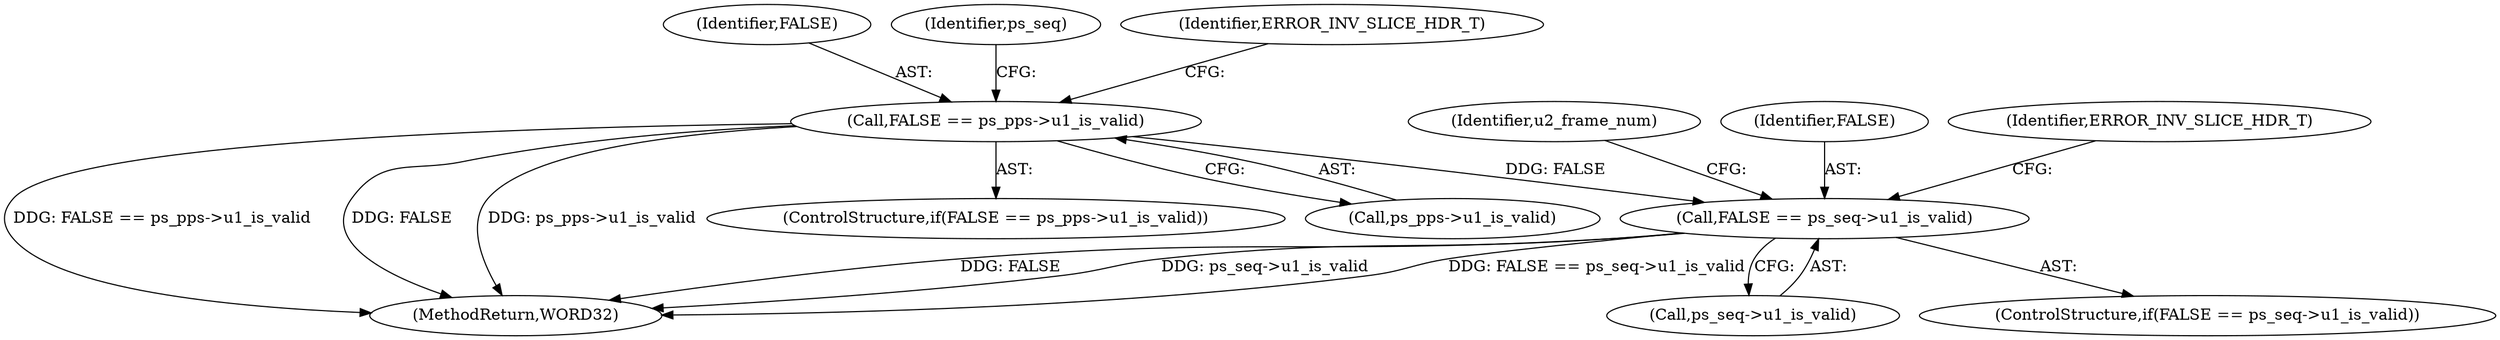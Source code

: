 digraph "0_Android_494561291a503840f385fbcd11d9bc5f4dc502b8_2@pointer" {
"1000456" [label="(Call,FALSE == ps_seq->u1_is_valid)"];
"1000437" [label="(Call,FALSE == ps_pps->u1_is_valid)"];
"1000464" [label="(Identifier,u2_frame_num)"];
"1000436" [label="(ControlStructure,if(FALSE == ps_pps->u1_is_valid))"];
"1000458" [label="(Call,ps_seq->u1_is_valid)"];
"1000437" [label="(Call,FALSE == ps_pps->u1_is_valid)"];
"1000457" [label="(Identifier,FALSE)"];
"1000455" [label="(ControlStructure,if(FALSE == ps_seq->u1_is_valid))"];
"1000462" [label="(Identifier,ERROR_INV_SLICE_HDR_T)"];
"1000456" [label="(Call,FALSE == ps_seq->u1_is_valid)"];
"1000438" [label="(Identifier,FALSE)"];
"1000439" [label="(Call,ps_pps->u1_is_valid)"];
"1000446" [label="(Identifier,ps_seq)"];
"1000444" [label="(Identifier,ERROR_INV_SLICE_HDR_T)"];
"1002544" [label="(MethodReturn,WORD32)"];
"1000456" -> "1000455"  [label="AST: "];
"1000456" -> "1000458"  [label="CFG: "];
"1000457" -> "1000456"  [label="AST: "];
"1000458" -> "1000456"  [label="AST: "];
"1000462" -> "1000456"  [label="CFG: "];
"1000464" -> "1000456"  [label="CFG: "];
"1000456" -> "1002544"  [label="DDG: FALSE"];
"1000456" -> "1002544"  [label="DDG: ps_seq->u1_is_valid"];
"1000456" -> "1002544"  [label="DDG: FALSE == ps_seq->u1_is_valid"];
"1000437" -> "1000456"  [label="DDG: FALSE"];
"1000437" -> "1000436"  [label="AST: "];
"1000437" -> "1000439"  [label="CFG: "];
"1000438" -> "1000437"  [label="AST: "];
"1000439" -> "1000437"  [label="AST: "];
"1000444" -> "1000437"  [label="CFG: "];
"1000446" -> "1000437"  [label="CFG: "];
"1000437" -> "1002544"  [label="DDG: FALSE == ps_pps->u1_is_valid"];
"1000437" -> "1002544"  [label="DDG: FALSE"];
"1000437" -> "1002544"  [label="DDG: ps_pps->u1_is_valid"];
}
